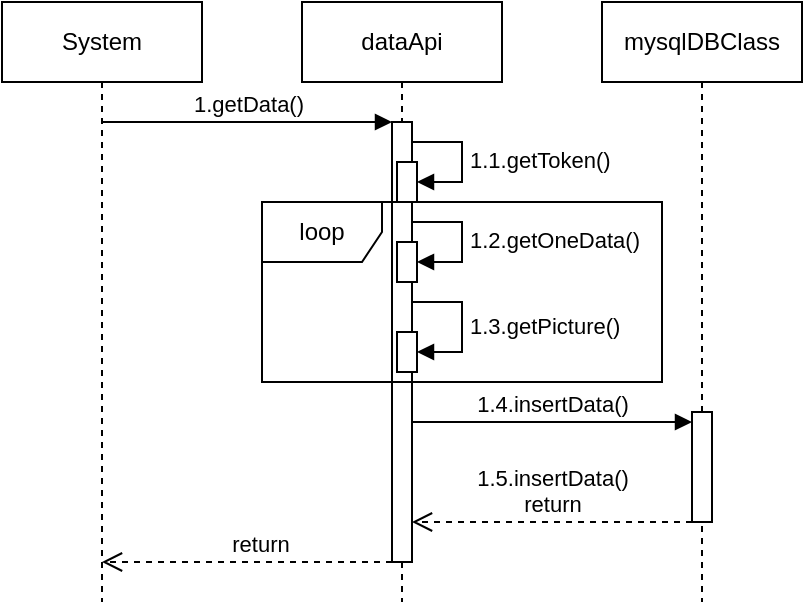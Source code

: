 <mxfile version="21.3.0" type="github">
  <diagram name="第 1 页" id="7aRKVaACg4U9TRBYwnh2">
    <mxGraphModel dx="759" dy="426" grid="1" gridSize="10" guides="1" tooltips="1" connect="1" arrows="1" fold="1" page="1" pageScale="1" pageWidth="827" pageHeight="1169" math="0" shadow="0">
      <root>
        <mxCell id="0" />
        <mxCell id="1" parent="0" />
        <mxCell id="aZ-v2FcL20q1rj8uCHo--1" value="System" style="shape=umlLifeline;perimeter=lifelinePerimeter;whiteSpace=wrap;html=1;container=1;dropTarget=0;collapsible=0;recursiveResize=0;outlineConnect=0;portConstraint=eastwest;newEdgeStyle={&quot;edgeStyle&quot;:&quot;elbowEdgeStyle&quot;,&quot;elbow&quot;:&quot;vertical&quot;,&quot;curved&quot;:0,&quot;rounded&quot;:0};" vertex="1" parent="1">
          <mxGeometry x="130" y="70" width="100" height="300" as="geometry" />
        </mxCell>
        <mxCell id="aZ-v2FcL20q1rj8uCHo--3" value="mysqlDBClass" style="shape=umlLifeline;perimeter=lifelinePerimeter;whiteSpace=wrap;html=1;container=1;dropTarget=0;collapsible=0;recursiveResize=0;outlineConnect=0;portConstraint=eastwest;newEdgeStyle={&quot;edgeStyle&quot;:&quot;elbowEdgeStyle&quot;,&quot;elbow&quot;:&quot;vertical&quot;,&quot;curved&quot;:0,&quot;rounded&quot;:0};" vertex="1" parent="1">
          <mxGeometry x="430" y="70" width="100" height="300" as="geometry" />
        </mxCell>
        <mxCell id="aZ-v2FcL20q1rj8uCHo--15" value="" style="html=1;points=[];perimeter=orthogonalPerimeter;outlineConnect=0;targetShapes=umlLifeline;portConstraint=eastwest;newEdgeStyle={&quot;edgeStyle&quot;:&quot;elbowEdgeStyle&quot;,&quot;elbow&quot;:&quot;vertical&quot;,&quot;curved&quot;:0,&quot;rounded&quot;:0};" vertex="1" parent="aZ-v2FcL20q1rj8uCHo--3">
          <mxGeometry x="45" y="205" width="10" height="55" as="geometry" />
        </mxCell>
        <mxCell id="aZ-v2FcL20q1rj8uCHo--4" value="dataApi" style="shape=umlLifeline;perimeter=lifelinePerimeter;whiteSpace=wrap;html=1;container=1;dropTarget=0;collapsible=0;recursiveResize=0;outlineConnect=0;portConstraint=eastwest;newEdgeStyle={&quot;edgeStyle&quot;:&quot;elbowEdgeStyle&quot;,&quot;elbow&quot;:&quot;vertical&quot;,&quot;curved&quot;:0,&quot;rounded&quot;:0};" vertex="1" parent="1">
          <mxGeometry x="280" y="70" width="100" height="300" as="geometry" />
        </mxCell>
        <mxCell id="aZ-v2FcL20q1rj8uCHo--5" value="" style="html=1;points=[];perimeter=orthogonalPerimeter;outlineConnect=0;targetShapes=umlLifeline;portConstraint=eastwest;newEdgeStyle={&quot;edgeStyle&quot;:&quot;elbowEdgeStyle&quot;,&quot;elbow&quot;:&quot;vertical&quot;,&quot;curved&quot;:0,&quot;rounded&quot;:0};" vertex="1" parent="aZ-v2FcL20q1rj8uCHo--4">
          <mxGeometry x="45" y="60" width="10" height="220" as="geometry" />
        </mxCell>
        <mxCell id="aZ-v2FcL20q1rj8uCHo--8" value="" style="html=1;points=[];perimeter=orthogonalPerimeter;outlineConnect=0;targetShapes=umlLifeline;portConstraint=eastwest;newEdgeStyle={&quot;edgeStyle&quot;:&quot;elbowEdgeStyle&quot;,&quot;elbow&quot;:&quot;vertical&quot;,&quot;curved&quot;:0,&quot;rounded&quot;:0};" vertex="1" parent="aZ-v2FcL20q1rj8uCHo--4">
          <mxGeometry x="47.5" y="80" width="10" height="20" as="geometry" />
        </mxCell>
        <mxCell id="aZ-v2FcL20q1rj8uCHo--9" value="1.1.getToken()" style="html=1;align=left;spacingLeft=2;endArrow=block;rounded=0;edgeStyle=orthogonalEdgeStyle;curved=0;rounded=0;" edge="1" target="aZ-v2FcL20q1rj8uCHo--8" parent="aZ-v2FcL20q1rj8uCHo--4" source="aZ-v2FcL20q1rj8uCHo--5">
          <mxGeometry relative="1" as="geometry">
            <mxPoint x="60" y="70" as="sourcePoint" />
            <Array as="points">
              <mxPoint x="80" y="70" />
              <mxPoint x="80" y="90" />
            </Array>
          </mxGeometry>
        </mxCell>
        <mxCell id="aZ-v2FcL20q1rj8uCHo--11" value="" style="html=1;points=[];perimeter=orthogonalPerimeter;outlineConnect=0;targetShapes=umlLifeline;portConstraint=eastwest;newEdgeStyle={&quot;edgeStyle&quot;:&quot;elbowEdgeStyle&quot;,&quot;elbow&quot;:&quot;vertical&quot;,&quot;curved&quot;:0,&quot;rounded&quot;:0};" vertex="1" parent="aZ-v2FcL20q1rj8uCHo--4">
          <mxGeometry x="47.5" y="120" width="10" height="20" as="geometry" />
        </mxCell>
        <mxCell id="aZ-v2FcL20q1rj8uCHo--12" value="1.2.getOneData()" style="html=1;align=left;spacingLeft=2;endArrow=block;rounded=0;edgeStyle=orthogonalEdgeStyle;curved=0;rounded=0;" edge="1" target="aZ-v2FcL20q1rj8uCHo--11" parent="aZ-v2FcL20q1rj8uCHo--4" source="aZ-v2FcL20q1rj8uCHo--5">
          <mxGeometry relative="1" as="geometry">
            <mxPoint x="60" y="110" as="sourcePoint" />
            <Array as="points">
              <mxPoint x="80" y="110" />
              <mxPoint x="80" y="130" />
            </Array>
          </mxGeometry>
        </mxCell>
        <mxCell id="aZ-v2FcL20q1rj8uCHo--13" value="" style="html=1;points=[];perimeter=orthogonalPerimeter;outlineConnect=0;targetShapes=umlLifeline;portConstraint=eastwest;newEdgeStyle={&quot;edgeStyle&quot;:&quot;elbowEdgeStyle&quot;,&quot;elbow&quot;:&quot;vertical&quot;,&quot;curved&quot;:0,&quot;rounded&quot;:0};" vertex="1" parent="aZ-v2FcL20q1rj8uCHo--4">
          <mxGeometry x="47.5" y="165" width="10" height="20" as="geometry" />
        </mxCell>
        <mxCell id="aZ-v2FcL20q1rj8uCHo--14" value="1.3.getPicture()" style="html=1;align=left;spacingLeft=2;endArrow=block;rounded=0;edgeStyle=orthogonalEdgeStyle;curved=0;rounded=0;" edge="1" parent="aZ-v2FcL20q1rj8uCHo--4" target="aZ-v2FcL20q1rj8uCHo--13" source="aZ-v2FcL20q1rj8uCHo--5">
          <mxGeometry relative="1" as="geometry">
            <mxPoint x="47.5" y="155" as="sourcePoint" />
            <Array as="points">
              <mxPoint x="80" y="150" />
              <mxPoint x="80" y="175" />
            </Array>
          </mxGeometry>
        </mxCell>
        <mxCell id="aZ-v2FcL20q1rj8uCHo--6" value="1.getData()" style="html=1;verticalAlign=bottom;endArrow=block;edgeStyle=elbowEdgeStyle;elbow=vertical;curved=0;rounded=0;" edge="1" target="aZ-v2FcL20q1rj8uCHo--5" parent="1" source="aZ-v2FcL20q1rj8uCHo--1">
          <mxGeometry relative="1" as="geometry">
            <mxPoint x="210" y="160" as="sourcePoint" />
            <Array as="points">
              <mxPoint x="250" y="130" />
              <mxPoint x="200" y="190" />
            </Array>
          </mxGeometry>
        </mxCell>
        <mxCell id="aZ-v2FcL20q1rj8uCHo--7" value="return" style="html=1;verticalAlign=bottom;endArrow=open;dashed=1;endSize=8;edgeStyle=elbowEdgeStyle;elbow=vertical;curved=0;rounded=0;" edge="1" source="aZ-v2FcL20q1rj8uCHo--5" parent="1" target="aZ-v2FcL20q1rj8uCHo--1">
          <mxGeometry x="-0.082" relative="1" as="geometry">
            <mxPoint x="220" y="265" as="targetPoint" />
            <Array as="points">
              <mxPoint x="240" y="350" />
              <mxPoint x="260" y="270" />
            </Array>
            <mxPoint as="offset" />
          </mxGeometry>
        </mxCell>
        <mxCell id="aZ-v2FcL20q1rj8uCHo--10" value="loop" style="shape=umlFrame;whiteSpace=wrap;html=1;pointerEvents=0;" vertex="1" parent="1">
          <mxGeometry x="260" y="170" width="200" height="90" as="geometry" />
        </mxCell>
        <mxCell id="aZ-v2FcL20q1rj8uCHo--17" value="1.5.insertData()&lt;br&gt;return" style="html=1;verticalAlign=bottom;endArrow=open;dashed=1;endSize=8;edgeStyle=elbowEdgeStyle;elbow=vertical;curved=0;rounded=0;" edge="1" source="aZ-v2FcL20q1rj8uCHo--15" parent="1" target="aZ-v2FcL20q1rj8uCHo--5">
          <mxGeometry relative="1" as="geometry">
            <mxPoint x="430" y="350" as="targetPoint" />
            <Array as="points">
              <mxPoint x="440" y="330" />
            </Array>
          </mxGeometry>
        </mxCell>
        <mxCell id="aZ-v2FcL20q1rj8uCHo--16" value="1.4.insertData()" style="html=1;verticalAlign=bottom;endArrow=block;edgeStyle=elbowEdgeStyle;elbow=vertical;curved=0;rounded=0;" edge="1" target="aZ-v2FcL20q1rj8uCHo--15" parent="1" source="aZ-v2FcL20q1rj8uCHo--5">
          <mxGeometry relative="1" as="geometry">
            <mxPoint x="430" y="275" as="sourcePoint" />
            <Array as="points">
              <mxPoint x="420" y="280" />
            </Array>
          </mxGeometry>
        </mxCell>
      </root>
    </mxGraphModel>
  </diagram>
</mxfile>
